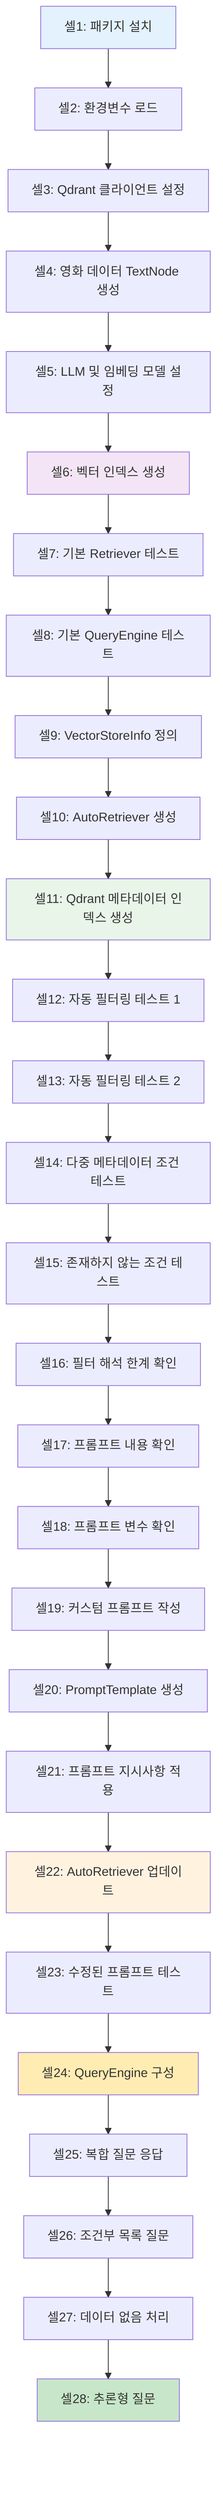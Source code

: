 flowchart TD
    S1[셀1: 패키지 설치] --> S2[셀2: 환경변수 로드]
    S2 --> S3[셀3: Qdrant 클라이언트 설정]
    S3 --> S4[셀4: 영화 데이터 TextNode 생성]
    S4 --> S5[셀5: LLM 및 임베딩 모델 설정]
    S5 --> S6[셀6: 벡터 인덱스 생성]
    
    S6 --> S7[셀7: 기본 Retriever 테스트]
    S7 --> S8[셀8: 기본 QueryEngine 테스트]
    
    S8 --> S9[셀9: VectorStoreInfo 정의]
    S9 --> S10[셀10: AutoRetriever 생성]
    S10 --> S11[셀11: Qdrant 메타데이터 인덱스 생성]
    
    S11 --> S12[셀12: 자동 필터링 테스트 1]
    S12 --> S13[셀13: 자동 필터링 테스트 2]
    S13 --> S14[셀14: 다중 메타데이터 조건 테스트]
    S14 --> S15[셀15: 존재하지 않는 조건 테스트]
    S15 --> S16[셀16: 필터 해석 한계 확인]
    
    S16 --> S17[셀17: 프롬프트 내용 확인]
    S17 --> S18[셀18: 프롬프트 변수 확인]
    S18 --> S19[셀19: 커스텀 프롬프트 작성]
    S19 --> S20[셀20: PromptTemplate 생성]
    S20 --> S21[셀21: 프롬프트 지시사항 적용]
    S21 --> S22[셀22: AutoRetriever 업데이트]
    S22 --> S23[셀23: 수정된 프롬프트 테스트]
    
    S23 --> S24[셀24: QueryEngine 구성]
    S24 --> S25[셀25: 복합 질문 응답]
    S25 --> S26[셀26: 조건부 목록 질문]
    S26 --> S27[셀27: 데이터 없음 처리]
    S27 --> S28[셀28: 추론형 질문]
    
    style S1 fill:#e3f2fd
    style S6 fill:#f3e5f5
    style S11 fill:#e8f5e8
    style S22 fill:#fff3e0
    style S24 fill:#ffecb3
    style S28 fill:#c8e6c9